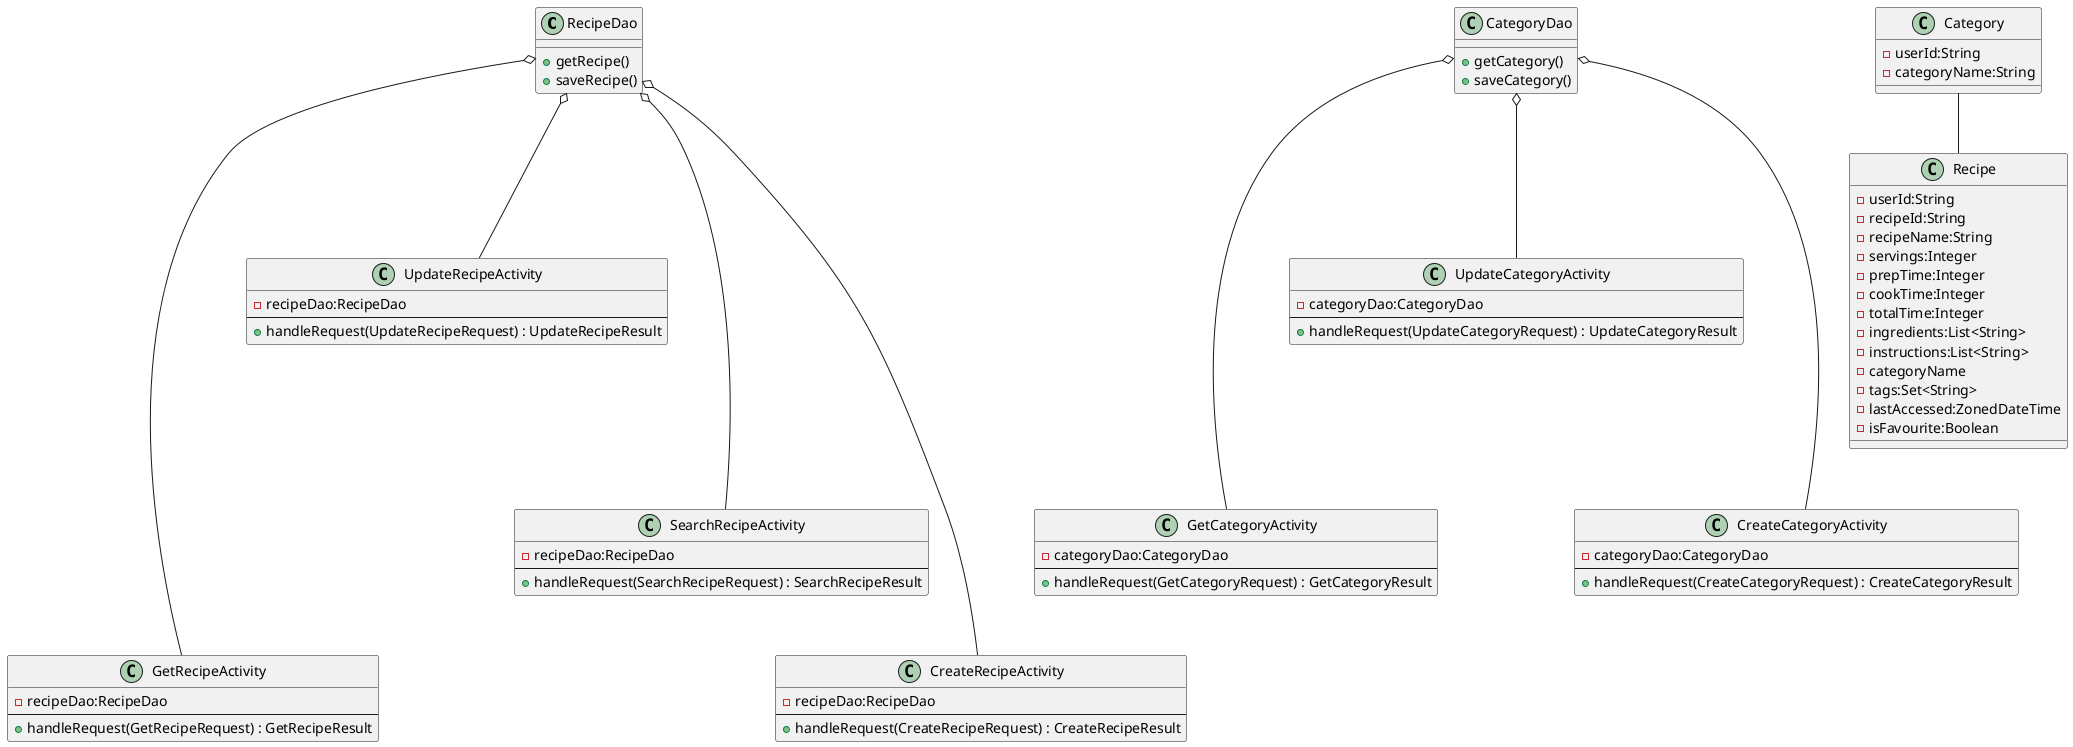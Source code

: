 @startuml
'https://plantuml.com/class-diagram
RecipeDao o---- GetRecipeActivity
RecipeDao o-- UpdateRecipeActivity
RecipeDao o--- SearchRecipeActivity
RecipeDao o---- CreateRecipeActivity


CategoryDao o--- GetCategoryActivity
CategoryDao o-- UpdateCategoryActivity
CategoryDao o--- CreateCategoryActivity


Category -- Recipe


class CreateRecipeActivity{
- recipeDao:RecipeDao
--
+ handleRequest(CreateRecipeRequest) : CreateRecipeResult
}

class GetRecipeActivity{
- recipeDao:RecipeDao
--
+ handleRequest(GetRecipeRequest) : GetRecipeResult
}

class UpdateRecipeActivity{
- recipeDao:RecipeDao
--
+ handleRequest(UpdateRecipeRequest) : UpdateRecipeResult
}

class SearchRecipeActivity{
- recipeDao:RecipeDao
--
+ handleRequest(SearchRecipeRequest) : SearchRecipeResult
}

class UpdateCategoryActivity{
- categoryDao:CategoryDao
--
+ handleRequest(UpdateCategoryRequest) : UpdateCategoryResult
}

class GetCategoryActivity{
- categoryDao:CategoryDao
--
+ handleRequest(GetCategoryRequest) : GetCategoryResult
}

class CreateCategoryActivity{
- categoryDao:CategoryDao
--
+ handleRequest(CreateCategoryRequest) : CreateCategoryResult
}


class RecipeDao{
+ getRecipe()
+ saveRecipe()
}

class CategoryDao{
+ getCategory()
+ saveCategory()
}


class Recipe {
- userId:String
- recipeId:String
- recipeName:String
- servings:Integer
- prepTime:Integer
- cookTime:Integer
- totalTime:Integer
- ingredients:List<String>
- instructions:List<String>
- categoryName
- tags:Set<String>
- lastAccessed:ZonedDateTime
- isFavourite:Boolean
}

class Category {
- userId:String
- categoryName:String
}


@enduml